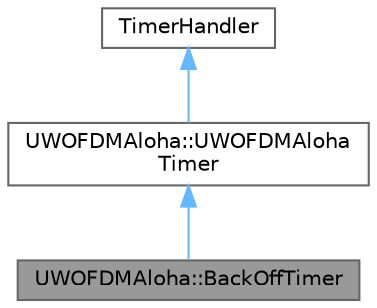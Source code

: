 digraph "UWOFDMAloha::BackOffTimer"
{
 // LATEX_PDF_SIZE
  bgcolor="transparent";
  edge [fontname=Helvetica,fontsize=10,labelfontname=Helvetica,labelfontsize=10];
  node [fontname=Helvetica,fontsize=10,shape=box,height=0.2,width=0.4];
  Node1 [id="Node000001",label="UWOFDMAloha::BackOffTimer",height=0.2,width=0.4,color="gray40", fillcolor="grey60", style="filled", fontcolor="black",tooltip="Base class of BackoffTimer."];
  Node2 -> Node1 [id="edge1_Node000001_Node000002",dir="back",color="steelblue1",style="solid",tooltip=" "];
  Node2 [id="Node000002",label="UWOFDMAloha::UWOFDMAloha\lTimer",height=0.2,width=0.4,color="gray40", fillcolor="white", style="filled",URL="$classUWOFDMAloha_1_1UWOFDMAlohaTimer.html",tooltip="Base class of all the timer used in this protocol."];
  Node3 -> Node2 [id="edge2_Node000002_Node000003",dir="back",color="steelblue1",style="solid",tooltip=" "];
  Node3 [id="Node000003",label="TimerHandler",height=0.2,width=0.4,color="gray40", fillcolor="white", style="filled",tooltip=" "];
}
